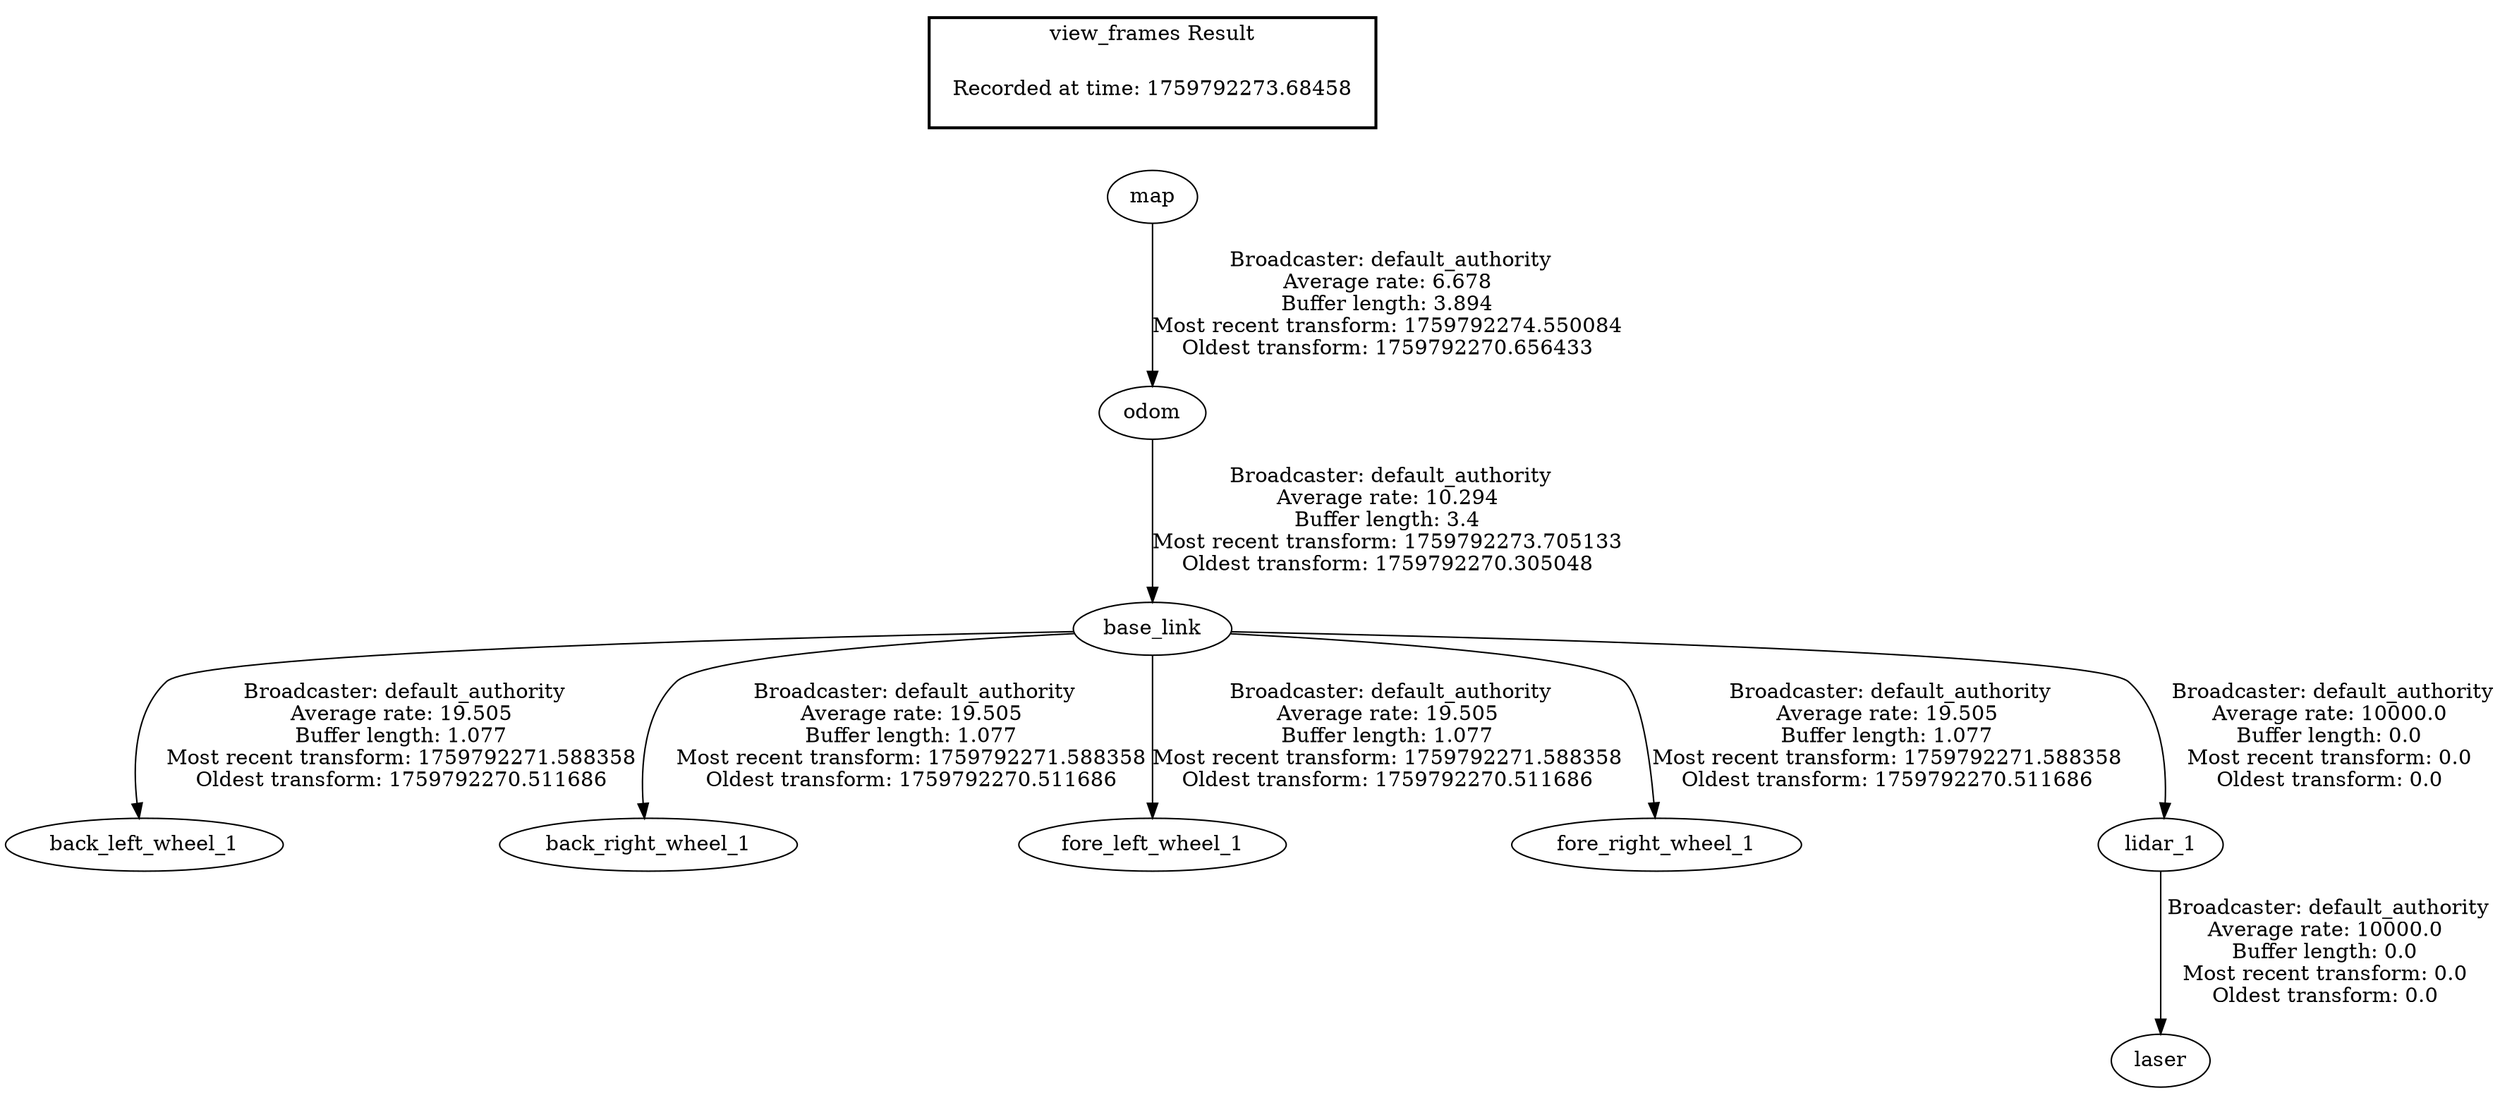 digraph G {
"odom" -> "base_link"[label=" Broadcaster: default_authority\nAverage rate: 10.294\nBuffer length: 3.4\nMost recent transform: 1759792273.705133\nOldest transform: 1759792270.305048\n"];
"map" -> "odom"[label=" Broadcaster: default_authority\nAverage rate: 6.678\nBuffer length: 3.894\nMost recent transform: 1759792274.550084\nOldest transform: 1759792270.656433\n"];
"base_link" -> "back_left_wheel_1"[label=" Broadcaster: default_authority\nAverage rate: 19.505\nBuffer length: 1.077\nMost recent transform: 1759792271.588358\nOldest transform: 1759792270.511686\n"];
"base_link" -> "back_right_wheel_1"[label=" Broadcaster: default_authority\nAverage rate: 19.505\nBuffer length: 1.077\nMost recent transform: 1759792271.588358\nOldest transform: 1759792270.511686\n"];
"base_link" -> "fore_left_wheel_1"[label=" Broadcaster: default_authority\nAverage rate: 19.505\nBuffer length: 1.077\nMost recent transform: 1759792271.588358\nOldest transform: 1759792270.511686\n"];
"base_link" -> "fore_right_wheel_1"[label=" Broadcaster: default_authority\nAverage rate: 19.505\nBuffer length: 1.077\nMost recent transform: 1759792271.588358\nOldest transform: 1759792270.511686\n"];
"lidar_1" -> "laser"[label=" Broadcaster: default_authority\nAverage rate: 10000.0\nBuffer length: 0.0\nMost recent transform: 0.0\nOldest transform: 0.0\n"];
"base_link" -> "lidar_1"[label=" Broadcaster: default_authority\nAverage rate: 10000.0\nBuffer length: 0.0\nMost recent transform: 0.0\nOldest transform: 0.0\n"];
edge [style=invis];
 subgraph cluster_legend { style=bold; color=black; label ="view_frames Result";
"Recorded at time: 1759792273.68458"[ shape=plaintext ] ;
}->"map";
}